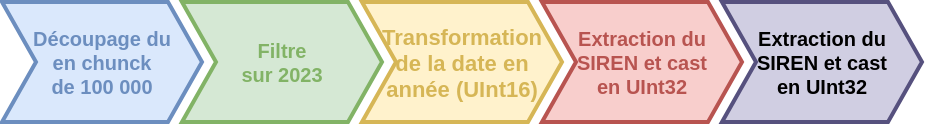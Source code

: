 <mxfile border="50" scale="3" compressed="false" locked="false" version="24.5.3" type="device">
  <diagram name="Blank" id="YmL12bMKpDGza6XwsDPr">
    <mxGraphModel dx="688" dy="598" grid="0" gridSize="10" guides="1" tooltips="1" connect="1" arrows="1" fold="1" page="1" pageScale="1" pageWidth="827" pageHeight="1169" background="none" math="1" shadow="0">
      <root>
        <mxCell id="X5NqExCQtvZxIxQ7pmgY-0" />
        <mxCell id="1" parent="X5NqExCQtvZxIxQ7pmgY-0" />
        <mxCell id="gPk__Lq_ELHcU97zA4XK-2" value="" style="group" vertex="1" connectable="0" parent="1">
          <mxGeometry x="229" y="141" width="460" height="60" as="geometry" />
        </mxCell>
        <mxCell id="g_pBGAcW5OZMPeaXKyfv-7" value="Extraction du&#xa;SIREN et cast&#xa;en UInt32" style="shape=step;perimeter=stepPerimeter;strokeColor=#56517e;fontFamily=Helvetica;fontSize=10;fillColor=#d0cee2;fixedSize=1;size=17;fontStyle=1;strokeWidth=2;spacingTop=0;points=[];container=0;" parent="gPk__Lq_ELHcU97zA4XK-2" vertex="1">
          <mxGeometry x="360" width="100" height="60" as="geometry" />
        </mxCell>
        <mxCell id="NjAqU9Y5rHBkyYTPuW-a-2" value="Découpage du&#xa;en chunck&#xa;de 100 000" style="shape=step;perimeter=stepPerimeter;strokeColor=#6C8EBF;fontFamily=Helvetica;fontSize=10;fontColor=#6C8EBF;fillColor=#dae8fc;fixedSize=1;size=17;fontStyle=1;strokeWidth=2;spacingTop=0;points=[];" parent="gPk__Lq_ELHcU97zA4XK-2" vertex="1">
          <mxGeometry width="100" height="60" as="geometry" />
        </mxCell>
        <mxCell id="NjAqU9Y5rHBkyYTPuW-a-3" value="Filtre&#xa;sur 2023" style="shape=step;perimeter=stepPerimeter;strokeColor=#82B366;fontFamily=Helvetica;fontSize=10;fontColor=#82B366;fillColor=#d5e8d4;fixedSize=1;size=17;fontStyle=1;strokeWidth=2;spacingTop=0;points=[];" parent="gPk__Lq_ELHcU97zA4XK-2" vertex="1">
          <mxGeometry x="90" width="100" height="60" as="geometry" />
        </mxCell>
        <mxCell id="NjAqU9Y5rHBkyYTPuW-a-4" value="Transformation&#xa;de la date en&#xa;année (UInt16)" style="shape=step;perimeter=stepPerimeter;strokeColor=#D6B656;fontFamily=Helvetica;fontSize=11;fontColor=#D6B656;fillColor=#fff2cc;fixedSize=1;size=17;fontStyle=1;strokeWidth=2;spacingTop=0;points=[];" parent="gPk__Lq_ELHcU97zA4XK-2" vertex="1">
          <mxGeometry x="180" width="100" height="60" as="geometry" />
        </mxCell>
        <mxCell id="NjAqU9Y5rHBkyYTPuW-a-5" value="Extraction du&#xa;SIREN et cast&#xa;en UInt32" style="shape=step;perimeter=stepPerimeter;strokeColor=#B85450;fontFamily=Helvetica;fontSize=10;fontColor=#B85450;fillColor=#f8cecc;fixedSize=1;size=17;fontStyle=1;strokeWidth=2;spacingTop=0;points=[];" parent="gPk__Lq_ELHcU97zA4XK-2" vertex="1">
          <mxGeometry x="270" width="100" height="60" as="geometry" />
        </mxCell>
      </root>
    </mxGraphModel>
  </diagram>
</mxfile>
